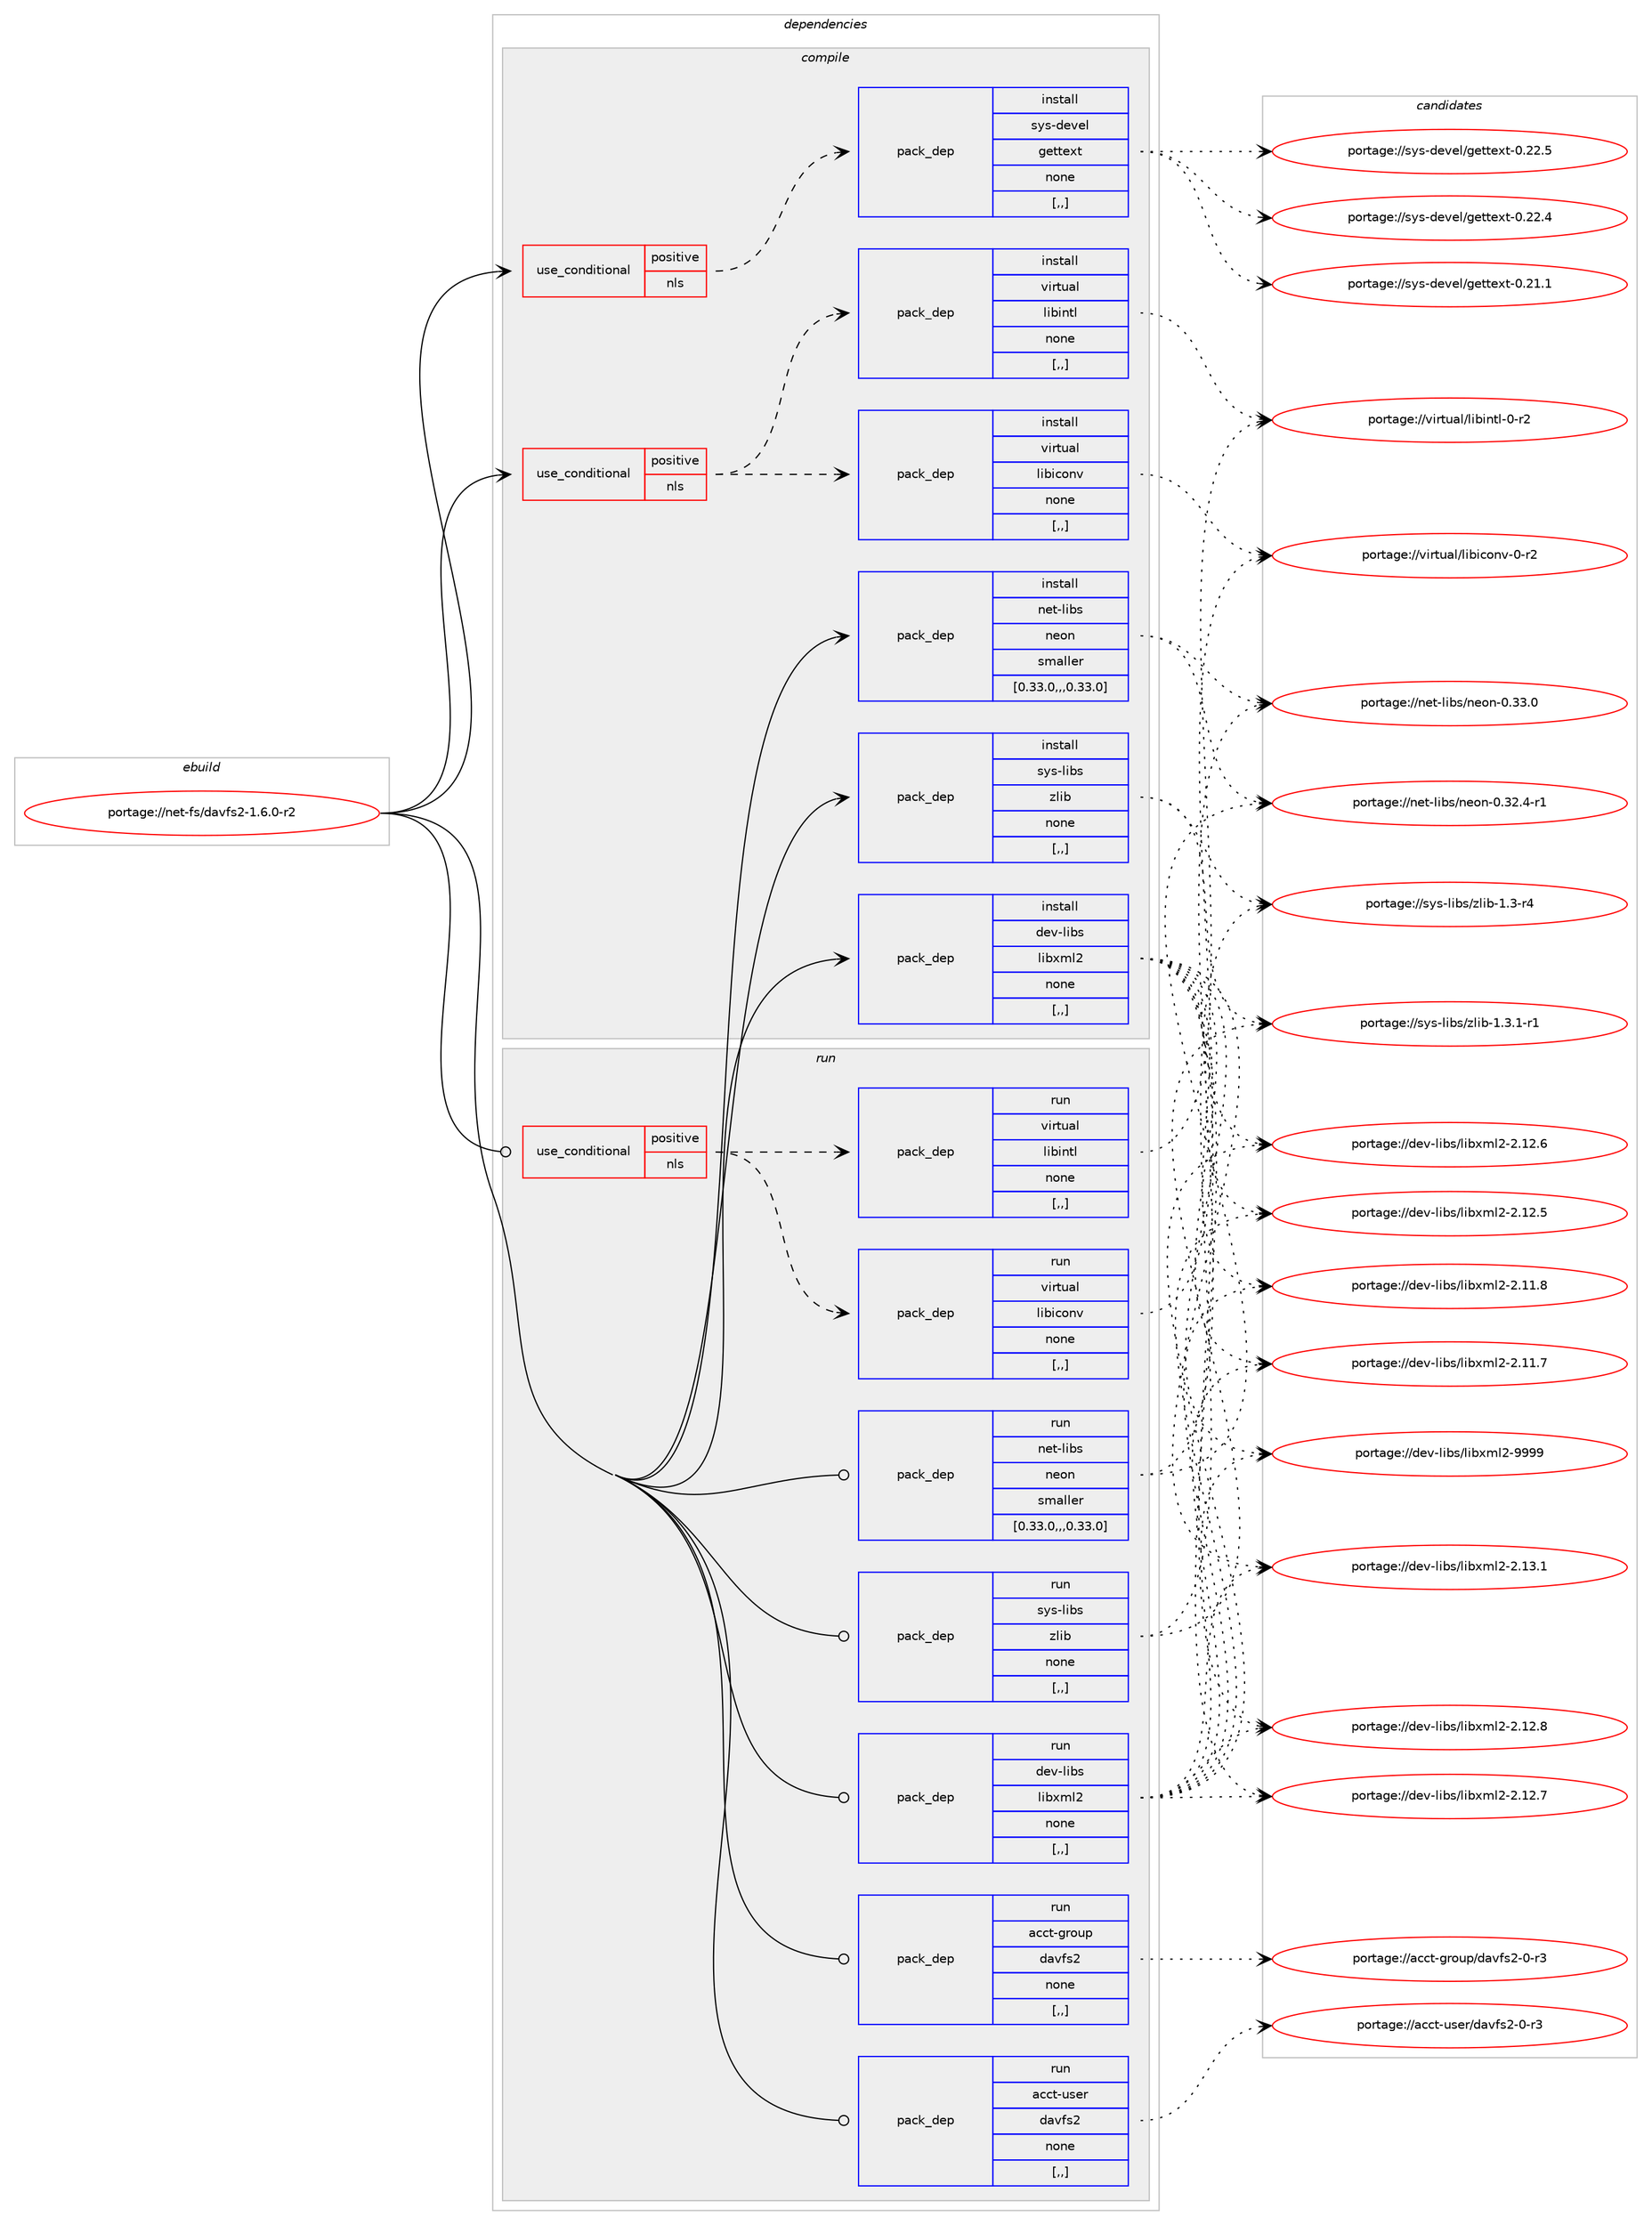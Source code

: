 digraph prolog {

# *************
# Graph options
# *************

newrank=true;
concentrate=true;
compound=true;
graph [rankdir=LR,fontname=Helvetica,fontsize=10,ranksep=1.5];#, ranksep=2.5, nodesep=0.2];
edge  [arrowhead=vee];
node  [fontname=Helvetica,fontsize=10];

# **********
# The ebuild
# **********

subgraph cluster_leftcol {
color=gray;
label=<<i>ebuild</i>>;
id [label="portage://net-fs/davfs2-1.6.0-r2", color=red, width=4, href="../net-fs/davfs2-1.6.0-r2.svg"];
}

# ****************
# The dependencies
# ****************

subgraph cluster_midcol {
color=gray;
label=<<i>dependencies</i>>;
subgraph cluster_compile {
fillcolor="#eeeeee";
style=filled;
label=<<i>compile</i>>;
subgraph cond224693 {
dependency859748 [label=<<TABLE BORDER="0" CELLBORDER="1" CELLSPACING="0" CELLPADDING="4"><TR><TD ROWSPAN="3" CELLPADDING="10">use_conditional</TD></TR><TR><TD>positive</TD></TR><TR><TD>nls</TD></TR></TABLE>>, shape=none, color=red];
subgraph pack628694 {
dependency859749 [label=<<TABLE BORDER="0" CELLBORDER="1" CELLSPACING="0" CELLPADDING="4" WIDTH="220"><TR><TD ROWSPAN="6" CELLPADDING="30">pack_dep</TD></TR><TR><TD WIDTH="110">install</TD></TR><TR><TD>sys-devel</TD></TR><TR><TD>gettext</TD></TR><TR><TD>none</TD></TR><TR><TD>[,,]</TD></TR></TABLE>>, shape=none, color=blue];
}
dependency859748:e -> dependency859749:w [weight=20,style="dashed",arrowhead="vee"];
}
id:e -> dependency859748:w [weight=20,style="solid",arrowhead="vee"];
subgraph cond224694 {
dependency859750 [label=<<TABLE BORDER="0" CELLBORDER="1" CELLSPACING="0" CELLPADDING="4"><TR><TD ROWSPAN="3" CELLPADDING="10">use_conditional</TD></TR><TR><TD>positive</TD></TR><TR><TD>nls</TD></TR></TABLE>>, shape=none, color=red];
subgraph pack628695 {
dependency859751 [label=<<TABLE BORDER="0" CELLBORDER="1" CELLSPACING="0" CELLPADDING="4" WIDTH="220"><TR><TD ROWSPAN="6" CELLPADDING="30">pack_dep</TD></TR><TR><TD WIDTH="110">install</TD></TR><TR><TD>virtual</TD></TR><TR><TD>libintl</TD></TR><TR><TD>none</TD></TR><TR><TD>[,,]</TD></TR></TABLE>>, shape=none, color=blue];
}
dependency859750:e -> dependency859751:w [weight=20,style="dashed",arrowhead="vee"];
subgraph pack628696 {
dependency859752 [label=<<TABLE BORDER="0" CELLBORDER="1" CELLSPACING="0" CELLPADDING="4" WIDTH="220"><TR><TD ROWSPAN="6" CELLPADDING="30">pack_dep</TD></TR><TR><TD WIDTH="110">install</TD></TR><TR><TD>virtual</TD></TR><TR><TD>libiconv</TD></TR><TR><TD>none</TD></TR><TR><TD>[,,]</TD></TR></TABLE>>, shape=none, color=blue];
}
dependency859750:e -> dependency859752:w [weight=20,style="dashed",arrowhead="vee"];
}
id:e -> dependency859750:w [weight=20,style="solid",arrowhead="vee"];
subgraph pack628697 {
dependency859753 [label=<<TABLE BORDER="0" CELLBORDER="1" CELLSPACING="0" CELLPADDING="4" WIDTH="220"><TR><TD ROWSPAN="6" CELLPADDING="30">pack_dep</TD></TR><TR><TD WIDTH="110">install</TD></TR><TR><TD>dev-libs</TD></TR><TR><TD>libxml2</TD></TR><TR><TD>none</TD></TR><TR><TD>[,,]</TD></TR></TABLE>>, shape=none, color=blue];
}
id:e -> dependency859753:w [weight=20,style="solid",arrowhead="vee"];
subgraph pack628698 {
dependency859754 [label=<<TABLE BORDER="0" CELLBORDER="1" CELLSPACING="0" CELLPADDING="4" WIDTH="220"><TR><TD ROWSPAN="6" CELLPADDING="30">pack_dep</TD></TR><TR><TD WIDTH="110">install</TD></TR><TR><TD>net-libs</TD></TR><TR><TD>neon</TD></TR><TR><TD>smaller</TD></TR><TR><TD>[0.33.0,,,0.33.0]</TD></TR></TABLE>>, shape=none, color=blue];
}
id:e -> dependency859754:w [weight=20,style="solid",arrowhead="vee"];
subgraph pack628699 {
dependency859755 [label=<<TABLE BORDER="0" CELLBORDER="1" CELLSPACING="0" CELLPADDING="4" WIDTH="220"><TR><TD ROWSPAN="6" CELLPADDING="30">pack_dep</TD></TR><TR><TD WIDTH="110">install</TD></TR><TR><TD>sys-libs</TD></TR><TR><TD>zlib</TD></TR><TR><TD>none</TD></TR><TR><TD>[,,]</TD></TR></TABLE>>, shape=none, color=blue];
}
id:e -> dependency859755:w [weight=20,style="solid",arrowhead="vee"];
}
subgraph cluster_compileandrun {
fillcolor="#eeeeee";
style=filled;
label=<<i>compile and run</i>>;
}
subgraph cluster_run {
fillcolor="#eeeeee";
style=filled;
label=<<i>run</i>>;
subgraph cond224695 {
dependency859756 [label=<<TABLE BORDER="0" CELLBORDER="1" CELLSPACING="0" CELLPADDING="4"><TR><TD ROWSPAN="3" CELLPADDING="10">use_conditional</TD></TR><TR><TD>positive</TD></TR><TR><TD>nls</TD></TR></TABLE>>, shape=none, color=red];
subgraph pack628700 {
dependency859757 [label=<<TABLE BORDER="0" CELLBORDER="1" CELLSPACING="0" CELLPADDING="4" WIDTH="220"><TR><TD ROWSPAN="6" CELLPADDING="30">pack_dep</TD></TR><TR><TD WIDTH="110">run</TD></TR><TR><TD>virtual</TD></TR><TR><TD>libintl</TD></TR><TR><TD>none</TD></TR><TR><TD>[,,]</TD></TR></TABLE>>, shape=none, color=blue];
}
dependency859756:e -> dependency859757:w [weight=20,style="dashed",arrowhead="vee"];
subgraph pack628701 {
dependency859758 [label=<<TABLE BORDER="0" CELLBORDER="1" CELLSPACING="0" CELLPADDING="4" WIDTH="220"><TR><TD ROWSPAN="6" CELLPADDING="30">pack_dep</TD></TR><TR><TD WIDTH="110">run</TD></TR><TR><TD>virtual</TD></TR><TR><TD>libiconv</TD></TR><TR><TD>none</TD></TR><TR><TD>[,,]</TD></TR></TABLE>>, shape=none, color=blue];
}
dependency859756:e -> dependency859758:w [weight=20,style="dashed",arrowhead="vee"];
}
id:e -> dependency859756:w [weight=20,style="solid",arrowhead="odot"];
subgraph pack628702 {
dependency859759 [label=<<TABLE BORDER="0" CELLBORDER="1" CELLSPACING="0" CELLPADDING="4" WIDTH="220"><TR><TD ROWSPAN="6" CELLPADDING="30">pack_dep</TD></TR><TR><TD WIDTH="110">run</TD></TR><TR><TD>acct-group</TD></TR><TR><TD>davfs2</TD></TR><TR><TD>none</TD></TR><TR><TD>[,,]</TD></TR></TABLE>>, shape=none, color=blue];
}
id:e -> dependency859759:w [weight=20,style="solid",arrowhead="odot"];
subgraph pack628703 {
dependency859760 [label=<<TABLE BORDER="0" CELLBORDER="1" CELLSPACING="0" CELLPADDING="4" WIDTH="220"><TR><TD ROWSPAN="6" CELLPADDING="30">pack_dep</TD></TR><TR><TD WIDTH="110">run</TD></TR><TR><TD>acct-user</TD></TR><TR><TD>davfs2</TD></TR><TR><TD>none</TD></TR><TR><TD>[,,]</TD></TR></TABLE>>, shape=none, color=blue];
}
id:e -> dependency859760:w [weight=20,style="solid",arrowhead="odot"];
subgraph pack628704 {
dependency859761 [label=<<TABLE BORDER="0" CELLBORDER="1" CELLSPACING="0" CELLPADDING="4" WIDTH="220"><TR><TD ROWSPAN="6" CELLPADDING="30">pack_dep</TD></TR><TR><TD WIDTH="110">run</TD></TR><TR><TD>dev-libs</TD></TR><TR><TD>libxml2</TD></TR><TR><TD>none</TD></TR><TR><TD>[,,]</TD></TR></TABLE>>, shape=none, color=blue];
}
id:e -> dependency859761:w [weight=20,style="solid",arrowhead="odot"];
subgraph pack628705 {
dependency859762 [label=<<TABLE BORDER="0" CELLBORDER="1" CELLSPACING="0" CELLPADDING="4" WIDTH="220"><TR><TD ROWSPAN="6" CELLPADDING="30">pack_dep</TD></TR><TR><TD WIDTH="110">run</TD></TR><TR><TD>net-libs</TD></TR><TR><TD>neon</TD></TR><TR><TD>smaller</TD></TR><TR><TD>[0.33.0,,,0.33.0]</TD></TR></TABLE>>, shape=none, color=blue];
}
id:e -> dependency859762:w [weight=20,style="solid",arrowhead="odot"];
subgraph pack628706 {
dependency859763 [label=<<TABLE BORDER="0" CELLBORDER="1" CELLSPACING="0" CELLPADDING="4" WIDTH="220"><TR><TD ROWSPAN="6" CELLPADDING="30">pack_dep</TD></TR><TR><TD WIDTH="110">run</TD></TR><TR><TD>sys-libs</TD></TR><TR><TD>zlib</TD></TR><TR><TD>none</TD></TR><TR><TD>[,,]</TD></TR></TABLE>>, shape=none, color=blue];
}
id:e -> dependency859763:w [weight=20,style="solid",arrowhead="odot"];
}
}

# **************
# The candidates
# **************

subgraph cluster_choices {
rank=same;
color=gray;
label=<<i>candidates</i>>;

subgraph choice628694 {
color=black;
nodesep=1;
choice115121115451001011181011084710310111611610112011645484650504653 [label="portage://sys-devel/gettext-0.22.5", color=red, width=4,href="../sys-devel/gettext-0.22.5.svg"];
choice115121115451001011181011084710310111611610112011645484650504652 [label="portage://sys-devel/gettext-0.22.4", color=red, width=4,href="../sys-devel/gettext-0.22.4.svg"];
choice115121115451001011181011084710310111611610112011645484650494649 [label="portage://sys-devel/gettext-0.21.1", color=red, width=4,href="../sys-devel/gettext-0.21.1.svg"];
dependency859749:e -> choice115121115451001011181011084710310111611610112011645484650504653:w [style=dotted,weight="100"];
dependency859749:e -> choice115121115451001011181011084710310111611610112011645484650504652:w [style=dotted,weight="100"];
dependency859749:e -> choice115121115451001011181011084710310111611610112011645484650494649:w [style=dotted,weight="100"];
}
subgraph choice628695 {
color=black;
nodesep=1;
choice11810511411611797108471081059810511011610845484511450 [label="portage://virtual/libintl-0-r2", color=red, width=4,href="../virtual/libintl-0-r2.svg"];
dependency859751:e -> choice11810511411611797108471081059810511011610845484511450:w [style=dotted,weight="100"];
}
subgraph choice628696 {
color=black;
nodesep=1;
choice1181051141161179710847108105981059911111011845484511450 [label="portage://virtual/libiconv-0-r2", color=red, width=4,href="../virtual/libiconv-0-r2.svg"];
dependency859752:e -> choice1181051141161179710847108105981059911111011845484511450:w [style=dotted,weight="100"];
}
subgraph choice628697 {
color=black;
nodesep=1;
choice10010111845108105981154710810598120109108504557575757 [label="portage://dev-libs/libxml2-9999", color=red, width=4,href="../dev-libs/libxml2-9999.svg"];
choice100101118451081059811547108105981201091085045504649514649 [label="portage://dev-libs/libxml2-2.13.1", color=red, width=4,href="../dev-libs/libxml2-2.13.1.svg"];
choice100101118451081059811547108105981201091085045504649504656 [label="portage://dev-libs/libxml2-2.12.8", color=red, width=4,href="../dev-libs/libxml2-2.12.8.svg"];
choice100101118451081059811547108105981201091085045504649504655 [label="portage://dev-libs/libxml2-2.12.7", color=red, width=4,href="../dev-libs/libxml2-2.12.7.svg"];
choice100101118451081059811547108105981201091085045504649504654 [label="portage://dev-libs/libxml2-2.12.6", color=red, width=4,href="../dev-libs/libxml2-2.12.6.svg"];
choice100101118451081059811547108105981201091085045504649504653 [label="portage://dev-libs/libxml2-2.12.5", color=red, width=4,href="../dev-libs/libxml2-2.12.5.svg"];
choice100101118451081059811547108105981201091085045504649494656 [label="portage://dev-libs/libxml2-2.11.8", color=red, width=4,href="../dev-libs/libxml2-2.11.8.svg"];
choice100101118451081059811547108105981201091085045504649494655 [label="portage://dev-libs/libxml2-2.11.7", color=red, width=4,href="../dev-libs/libxml2-2.11.7.svg"];
dependency859753:e -> choice10010111845108105981154710810598120109108504557575757:w [style=dotted,weight="100"];
dependency859753:e -> choice100101118451081059811547108105981201091085045504649514649:w [style=dotted,weight="100"];
dependency859753:e -> choice100101118451081059811547108105981201091085045504649504656:w [style=dotted,weight="100"];
dependency859753:e -> choice100101118451081059811547108105981201091085045504649504655:w [style=dotted,weight="100"];
dependency859753:e -> choice100101118451081059811547108105981201091085045504649504654:w [style=dotted,weight="100"];
dependency859753:e -> choice100101118451081059811547108105981201091085045504649504653:w [style=dotted,weight="100"];
dependency859753:e -> choice100101118451081059811547108105981201091085045504649494656:w [style=dotted,weight="100"];
dependency859753:e -> choice100101118451081059811547108105981201091085045504649494655:w [style=dotted,weight="100"];
}
subgraph choice628698 {
color=black;
nodesep=1;
choice11010111645108105981154711010111111045484651514648 [label="portage://net-libs/neon-0.33.0", color=red, width=4,href="../net-libs/neon-0.33.0.svg"];
choice110101116451081059811547110101111110454846515046524511449 [label="portage://net-libs/neon-0.32.4-r1", color=red, width=4,href="../net-libs/neon-0.32.4-r1.svg"];
dependency859754:e -> choice11010111645108105981154711010111111045484651514648:w [style=dotted,weight="100"];
dependency859754:e -> choice110101116451081059811547110101111110454846515046524511449:w [style=dotted,weight="100"];
}
subgraph choice628699 {
color=black;
nodesep=1;
choice115121115451081059811547122108105984549465146494511449 [label="portage://sys-libs/zlib-1.3.1-r1", color=red, width=4,href="../sys-libs/zlib-1.3.1-r1.svg"];
choice11512111545108105981154712210810598454946514511452 [label="portage://sys-libs/zlib-1.3-r4", color=red, width=4,href="../sys-libs/zlib-1.3-r4.svg"];
dependency859755:e -> choice115121115451081059811547122108105984549465146494511449:w [style=dotted,weight="100"];
dependency859755:e -> choice11512111545108105981154712210810598454946514511452:w [style=dotted,weight="100"];
}
subgraph choice628700 {
color=black;
nodesep=1;
choice11810511411611797108471081059810511011610845484511450 [label="portage://virtual/libintl-0-r2", color=red, width=4,href="../virtual/libintl-0-r2.svg"];
dependency859757:e -> choice11810511411611797108471081059810511011610845484511450:w [style=dotted,weight="100"];
}
subgraph choice628701 {
color=black;
nodesep=1;
choice1181051141161179710847108105981059911111011845484511450 [label="portage://virtual/libiconv-0-r2", color=red, width=4,href="../virtual/libiconv-0-r2.svg"];
dependency859758:e -> choice1181051141161179710847108105981059911111011845484511450:w [style=dotted,weight="100"];
}
subgraph choice628702 {
color=black;
nodesep=1;
choice9799991164510311411111711247100971181021155045484511451 [label="portage://acct-group/davfs2-0-r3", color=red, width=4,href="../acct-group/davfs2-0-r3.svg"];
dependency859759:e -> choice9799991164510311411111711247100971181021155045484511451:w [style=dotted,weight="100"];
}
subgraph choice628703 {
color=black;
nodesep=1;
choice9799991164511711510111447100971181021155045484511451 [label="portage://acct-user/davfs2-0-r3", color=red, width=4,href="../acct-user/davfs2-0-r3.svg"];
dependency859760:e -> choice9799991164511711510111447100971181021155045484511451:w [style=dotted,weight="100"];
}
subgraph choice628704 {
color=black;
nodesep=1;
choice10010111845108105981154710810598120109108504557575757 [label="portage://dev-libs/libxml2-9999", color=red, width=4,href="../dev-libs/libxml2-9999.svg"];
choice100101118451081059811547108105981201091085045504649514649 [label="portage://dev-libs/libxml2-2.13.1", color=red, width=4,href="../dev-libs/libxml2-2.13.1.svg"];
choice100101118451081059811547108105981201091085045504649504656 [label="portage://dev-libs/libxml2-2.12.8", color=red, width=4,href="../dev-libs/libxml2-2.12.8.svg"];
choice100101118451081059811547108105981201091085045504649504655 [label="portage://dev-libs/libxml2-2.12.7", color=red, width=4,href="../dev-libs/libxml2-2.12.7.svg"];
choice100101118451081059811547108105981201091085045504649504654 [label="portage://dev-libs/libxml2-2.12.6", color=red, width=4,href="../dev-libs/libxml2-2.12.6.svg"];
choice100101118451081059811547108105981201091085045504649504653 [label="portage://dev-libs/libxml2-2.12.5", color=red, width=4,href="../dev-libs/libxml2-2.12.5.svg"];
choice100101118451081059811547108105981201091085045504649494656 [label="portage://dev-libs/libxml2-2.11.8", color=red, width=4,href="../dev-libs/libxml2-2.11.8.svg"];
choice100101118451081059811547108105981201091085045504649494655 [label="portage://dev-libs/libxml2-2.11.7", color=red, width=4,href="../dev-libs/libxml2-2.11.7.svg"];
dependency859761:e -> choice10010111845108105981154710810598120109108504557575757:w [style=dotted,weight="100"];
dependency859761:e -> choice100101118451081059811547108105981201091085045504649514649:w [style=dotted,weight="100"];
dependency859761:e -> choice100101118451081059811547108105981201091085045504649504656:w [style=dotted,weight="100"];
dependency859761:e -> choice100101118451081059811547108105981201091085045504649504655:w [style=dotted,weight="100"];
dependency859761:e -> choice100101118451081059811547108105981201091085045504649504654:w [style=dotted,weight="100"];
dependency859761:e -> choice100101118451081059811547108105981201091085045504649504653:w [style=dotted,weight="100"];
dependency859761:e -> choice100101118451081059811547108105981201091085045504649494656:w [style=dotted,weight="100"];
dependency859761:e -> choice100101118451081059811547108105981201091085045504649494655:w [style=dotted,weight="100"];
}
subgraph choice628705 {
color=black;
nodesep=1;
choice11010111645108105981154711010111111045484651514648 [label="portage://net-libs/neon-0.33.0", color=red, width=4,href="../net-libs/neon-0.33.0.svg"];
choice110101116451081059811547110101111110454846515046524511449 [label="portage://net-libs/neon-0.32.4-r1", color=red, width=4,href="../net-libs/neon-0.32.4-r1.svg"];
dependency859762:e -> choice11010111645108105981154711010111111045484651514648:w [style=dotted,weight="100"];
dependency859762:e -> choice110101116451081059811547110101111110454846515046524511449:w [style=dotted,weight="100"];
}
subgraph choice628706 {
color=black;
nodesep=1;
choice115121115451081059811547122108105984549465146494511449 [label="portage://sys-libs/zlib-1.3.1-r1", color=red, width=4,href="../sys-libs/zlib-1.3.1-r1.svg"];
choice11512111545108105981154712210810598454946514511452 [label="portage://sys-libs/zlib-1.3-r4", color=red, width=4,href="../sys-libs/zlib-1.3-r4.svg"];
dependency859763:e -> choice115121115451081059811547122108105984549465146494511449:w [style=dotted,weight="100"];
dependency859763:e -> choice11512111545108105981154712210810598454946514511452:w [style=dotted,weight="100"];
}
}

}
